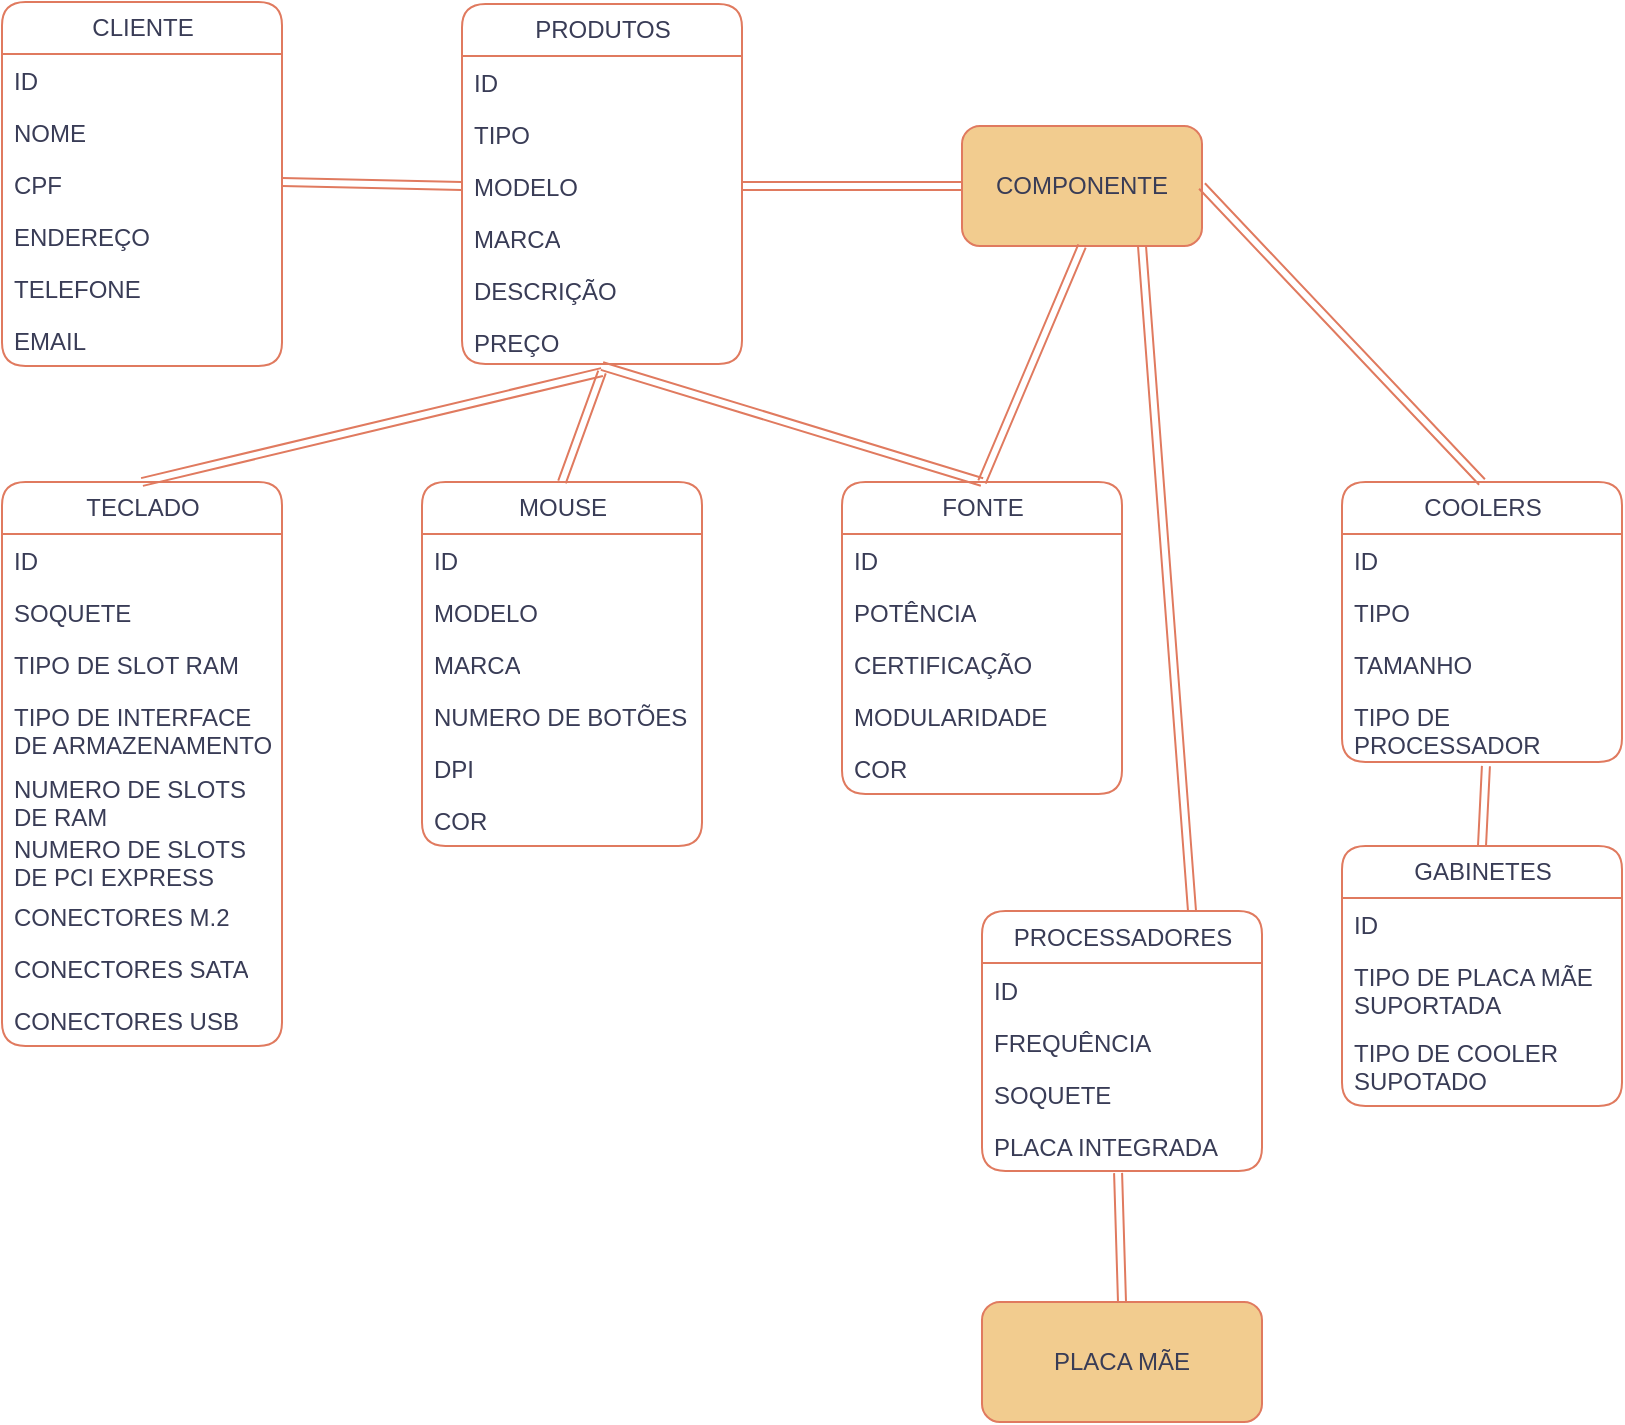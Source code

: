 <mxfile version="24.0.7" type="github">
  <diagram name="Página-1" id="WwU6nu5KZuRDhJ7ggq2u">
    <mxGraphModel dx="1434" dy="818" grid="1" gridSize="10" guides="1" tooltips="1" connect="1" arrows="1" fold="1" page="1" pageScale="1" pageWidth="827" pageHeight="1169" math="0" shadow="0">
      <root>
        <mxCell id="0" />
        <mxCell id="1" parent="0" />
        <mxCell id="4pcOMgqvXf5vWYOCmMW--1" value="CLIENTE" style="swimlane;fontStyle=0;childLayout=stackLayout;horizontal=1;startSize=26;fillColor=none;horizontalStack=0;resizeParent=1;resizeParentMax=0;resizeLast=0;collapsible=1;marginBottom=0;html=1;labelBackgroundColor=none;rounded=1;strokeColor=#E07A5F;fontColor=#393C56;" vertex="1" parent="1">
          <mxGeometry width="140" height="182" as="geometry" />
        </mxCell>
        <mxCell id="4pcOMgqvXf5vWYOCmMW--2" value="ID" style="text;strokeColor=none;fillColor=none;align=left;verticalAlign=top;spacingLeft=4;spacingRight=4;overflow=hidden;rotatable=0;points=[[0,0.5],[1,0.5]];portConstraint=eastwest;whiteSpace=wrap;html=1;labelBackgroundColor=none;rounded=1;fontColor=#393C56;" vertex="1" parent="4pcOMgqvXf5vWYOCmMW--1">
          <mxGeometry y="26" width="140" height="26" as="geometry" />
        </mxCell>
        <mxCell id="4pcOMgqvXf5vWYOCmMW--3" value="NOME" style="text;strokeColor=none;fillColor=none;align=left;verticalAlign=top;spacingLeft=4;spacingRight=4;overflow=hidden;rotatable=0;points=[[0,0.5],[1,0.5]];portConstraint=eastwest;whiteSpace=wrap;html=1;labelBackgroundColor=none;rounded=1;fontColor=#393C56;" vertex="1" parent="4pcOMgqvXf5vWYOCmMW--1">
          <mxGeometry y="52" width="140" height="26" as="geometry" />
        </mxCell>
        <mxCell id="4pcOMgqvXf5vWYOCmMW--15" value="CPF" style="text;strokeColor=none;fillColor=none;align=left;verticalAlign=top;spacingLeft=4;spacingRight=4;overflow=hidden;rotatable=0;points=[[0,0.5],[1,0.5]];portConstraint=eastwest;whiteSpace=wrap;html=1;labelBackgroundColor=none;rounded=1;fontColor=#393C56;" vertex="1" parent="4pcOMgqvXf5vWYOCmMW--1">
          <mxGeometry y="78" width="140" height="26" as="geometry" />
        </mxCell>
        <mxCell id="4pcOMgqvXf5vWYOCmMW--16" value="ENDEREÇO" style="text;strokeColor=none;fillColor=none;align=left;verticalAlign=top;spacingLeft=4;spacingRight=4;overflow=hidden;rotatable=0;points=[[0,0.5],[1,0.5]];portConstraint=eastwest;whiteSpace=wrap;html=1;labelBackgroundColor=none;rounded=1;fontColor=#393C56;" vertex="1" parent="4pcOMgqvXf5vWYOCmMW--1">
          <mxGeometry y="104" width="140" height="26" as="geometry" />
        </mxCell>
        <mxCell id="4pcOMgqvXf5vWYOCmMW--17" value="TELEFONE" style="text;strokeColor=none;fillColor=none;align=left;verticalAlign=top;spacingLeft=4;spacingRight=4;overflow=hidden;rotatable=0;points=[[0,0.5],[1,0.5]];portConstraint=eastwest;whiteSpace=wrap;html=1;labelBackgroundColor=none;rounded=1;fontColor=#393C56;" vertex="1" parent="4pcOMgqvXf5vWYOCmMW--1">
          <mxGeometry y="130" width="140" height="26" as="geometry" />
        </mxCell>
        <mxCell id="4pcOMgqvXf5vWYOCmMW--18" value="EMAIL" style="text;strokeColor=none;fillColor=none;align=left;verticalAlign=top;spacingLeft=4;spacingRight=4;overflow=hidden;rotatable=0;points=[[0,0.5],[1,0.5]];portConstraint=eastwest;whiteSpace=wrap;html=1;labelBackgroundColor=none;rounded=1;fontColor=#393C56;" vertex="1" parent="4pcOMgqvXf5vWYOCmMW--1">
          <mxGeometry y="156" width="140" height="26" as="geometry" />
        </mxCell>
        <mxCell id="4pcOMgqvXf5vWYOCmMW--8" value="PRODUTOS" style="swimlane;fontStyle=0;childLayout=stackLayout;horizontal=1;startSize=26;fillColor=none;horizontalStack=0;resizeParent=1;resizeParentMax=0;resizeLast=0;collapsible=1;marginBottom=0;html=1;labelBackgroundColor=none;rounded=1;strokeColor=#E07A5F;fontColor=#393C56;" vertex="1" parent="1">
          <mxGeometry x="230" y="1" width="140" height="180" as="geometry" />
        </mxCell>
        <mxCell id="4pcOMgqvXf5vWYOCmMW--9" value="ID" style="text;strokeColor=none;fillColor=none;align=left;verticalAlign=top;spacingLeft=4;spacingRight=4;overflow=hidden;rotatable=0;points=[[0,0.5],[1,0.5]];portConstraint=eastwest;whiteSpace=wrap;html=1;labelBackgroundColor=none;rounded=1;fontColor=#393C56;" vertex="1" parent="4pcOMgqvXf5vWYOCmMW--8">
          <mxGeometry y="26" width="140" height="26" as="geometry" />
        </mxCell>
        <mxCell id="4pcOMgqvXf5vWYOCmMW--10" value="TIPO" style="text;strokeColor=none;fillColor=none;align=left;verticalAlign=top;spacingLeft=4;spacingRight=4;overflow=hidden;rotatable=0;points=[[0,0.5],[1,0.5]];portConstraint=eastwest;whiteSpace=wrap;html=1;labelBackgroundColor=none;rounded=1;fontColor=#393C56;" vertex="1" parent="4pcOMgqvXf5vWYOCmMW--8">
          <mxGeometry y="52" width="140" height="26" as="geometry" />
        </mxCell>
        <mxCell id="4pcOMgqvXf5vWYOCmMW--11" value="MODELO" style="text;strokeColor=none;fillColor=none;align=left;verticalAlign=top;spacingLeft=4;spacingRight=4;overflow=hidden;rotatable=0;points=[[0,0.5],[1,0.5]];portConstraint=eastwest;whiteSpace=wrap;html=1;labelBackgroundColor=none;rounded=1;fontColor=#393C56;" vertex="1" parent="4pcOMgqvXf5vWYOCmMW--8">
          <mxGeometry y="78" width="140" height="26" as="geometry" />
        </mxCell>
        <mxCell id="4pcOMgqvXf5vWYOCmMW--12" value="MARCA" style="text;strokeColor=none;fillColor=none;align=left;verticalAlign=top;spacingLeft=4;spacingRight=4;overflow=hidden;rotatable=0;points=[[0,0.5],[1,0.5]];portConstraint=eastwest;whiteSpace=wrap;html=1;labelBackgroundColor=none;rounded=1;fontColor=#393C56;" vertex="1" parent="4pcOMgqvXf5vWYOCmMW--8">
          <mxGeometry y="104" width="140" height="26" as="geometry" />
        </mxCell>
        <mxCell id="4pcOMgqvXf5vWYOCmMW--13" value="DESCRIÇÃO" style="text;strokeColor=none;fillColor=none;align=left;verticalAlign=top;spacingLeft=4;spacingRight=4;overflow=hidden;rotatable=0;points=[[0,0.5],[1,0.5]];portConstraint=eastwest;whiteSpace=wrap;html=1;labelBackgroundColor=none;rounded=1;fontColor=#393C56;" vertex="1" parent="4pcOMgqvXf5vWYOCmMW--8">
          <mxGeometry y="130" width="140" height="26" as="geometry" />
        </mxCell>
        <mxCell id="4pcOMgqvXf5vWYOCmMW--14" value="PREÇO" style="text;strokeColor=none;fillColor=none;align=left;verticalAlign=top;spacingLeft=4;spacingRight=4;overflow=hidden;rotatable=0;points=[[0,0.5],[1,0.5]];portConstraint=eastwest;whiteSpace=wrap;html=1;labelBackgroundColor=none;rounded=1;fontColor=#393C56;" vertex="1" parent="4pcOMgqvXf5vWYOCmMW--8">
          <mxGeometry y="156" width="140" height="24" as="geometry" />
        </mxCell>
        <mxCell id="4pcOMgqvXf5vWYOCmMW--19" value="FONTE" style="swimlane;fontStyle=0;childLayout=stackLayout;horizontal=1;startSize=26;fillColor=none;horizontalStack=0;resizeParent=1;resizeParentMax=0;resizeLast=0;collapsible=1;marginBottom=0;html=1;labelBackgroundColor=none;rounded=1;strokeColor=#E07A5F;fontColor=#393C56;" vertex="1" parent="1">
          <mxGeometry x="420" y="240" width="140" height="156" as="geometry" />
        </mxCell>
        <mxCell id="4pcOMgqvXf5vWYOCmMW--20" value="ID" style="text;strokeColor=none;fillColor=none;align=left;verticalAlign=top;spacingLeft=4;spacingRight=4;overflow=hidden;rotatable=0;points=[[0,0.5],[1,0.5]];portConstraint=eastwest;whiteSpace=wrap;html=1;labelBackgroundColor=none;rounded=1;fontColor=#393C56;" vertex="1" parent="4pcOMgqvXf5vWYOCmMW--19">
          <mxGeometry y="26" width="140" height="26" as="geometry" />
        </mxCell>
        <mxCell id="4pcOMgqvXf5vWYOCmMW--21" value="POTÊNCIA" style="text;strokeColor=none;fillColor=none;align=left;verticalAlign=top;spacingLeft=4;spacingRight=4;overflow=hidden;rotatable=0;points=[[0,0.5],[1,0.5]];portConstraint=eastwest;whiteSpace=wrap;html=1;labelBackgroundColor=none;rounded=1;fontColor=#393C56;" vertex="1" parent="4pcOMgqvXf5vWYOCmMW--19">
          <mxGeometry y="52" width="140" height="26" as="geometry" />
        </mxCell>
        <mxCell id="4pcOMgqvXf5vWYOCmMW--22" value="CERTIFICAÇÃO" style="text;strokeColor=none;fillColor=none;align=left;verticalAlign=top;spacingLeft=4;spacingRight=4;overflow=hidden;rotatable=0;points=[[0,0.5],[1,0.5]];portConstraint=eastwest;whiteSpace=wrap;html=1;labelBackgroundColor=none;rounded=1;fontColor=#393C56;" vertex="1" parent="4pcOMgqvXf5vWYOCmMW--19">
          <mxGeometry y="78" width="140" height="26" as="geometry" />
        </mxCell>
        <mxCell id="4pcOMgqvXf5vWYOCmMW--23" value="MODULARIDADE" style="text;strokeColor=none;fillColor=none;align=left;verticalAlign=top;spacingLeft=4;spacingRight=4;overflow=hidden;rotatable=0;points=[[0,0.5],[1,0.5]];portConstraint=eastwest;whiteSpace=wrap;html=1;labelBackgroundColor=none;rounded=1;fontColor=#393C56;" vertex="1" parent="4pcOMgqvXf5vWYOCmMW--19">
          <mxGeometry y="104" width="140" height="26" as="geometry" />
        </mxCell>
        <mxCell id="4pcOMgqvXf5vWYOCmMW--24" value="COR" style="text;strokeColor=none;fillColor=none;align=left;verticalAlign=top;spacingLeft=4;spacingRight=4;overflow=hidden;rotatable=0;points=[[0,0.5],[1,0.5]];portConstraint=eastwest;whiteSpace=wrap;html=1;labelBackgroundColor=none;rounded=1;fontColor=#393C56;" vertex="1" parent="4pcOMgqvXf5vWYOCmMW--19">
          <mxGeometry y="130" width="140" height="26" as="geometry" />
        </mxCell>
        <mxCell id="4pcOMgqvXf5vWYOCmMW--25" value="TECLADO" style="swimlane;fontStyle=0;childLayout=stackLayout;horizontal=1;startSize=26;fillColor=none;horizontalStack=0;resizeParent=1;resizeParentMax=0;resizeLast=0;collapsible=1;marginBottom=0;html=1;labelBackgroundColor=none;rounded=1;strokeColor=#E07A5F;fontColor=#393C56;" vertex="1" parent="1">
          <mxGeometry y="240" width="140" height="282" as="geometry" />
        </mxCell>
        <mxCell id="4pcOMgqvXf5vWYOCmMW--26" value="ID" style="text;strokeColor=none;fillColor=none;align=left;verticalAlign=top;spacingLeft=4;spacingRight=4;overflow=hidden;rotatable=0;points=[[0,0.5],[1,0.5]];portConstraint=eastwest;whiteSpace=wrap;html=1;labelBackgroundColor=none;rounded=1;fontColor=#393C56;" vertex="1" parent="4pcOMgqvXf5vWYOCmMW--25">
          <mxGeometry y="26" width="140" height="26" as="geometry" />
        </mxCell>
        <mxCell id="4pcOMgqvXf5vWYOCmMW--27" value="SOQUETE" style="text;strokeColor=none;fillColor=none;align=left;verticalAlign=top;spacingLeft=4;spacingRight=4;overflow=hidden;rotatable=0;points=[[0,0.5],[1,0.5]];portConstraint=eastwest;whiteSpace=wrap;html=1;labelBackgroundColor=none;rounded=1;fontColor=#393C56;" vertex="1" parent="4pcOMgqvXf5vWYOCmMW--25">
          <mxGeometry y="52" width="140" height="26" as="geometry" />
        </mxCell>
        <mxCell id="4pcOMgqvXf5vWYOCmMW--28" value="TIPO DE SLOT RAM" style="text;strokeColor=none;fillColor=none;align=left;verticalAlign=top;spacingLeft=4;spacingRight=4;overflow=hidden;rotatable=0;points=[[0,0.5],[1,0.5]];portConstraint=eastwest;whiteSpace=wrap;html=1;labelBackgroundColor=none;rounded=1;fontColor=#393C56;" vertex="1" parent="4pcOMgqvXf5vWYOCmMW--25">
          <mxGeometry y="78" width="140" height="26" as="geometry" />
        </mxCell>
        <mxCell id="4pcOMgqvXf5vWYOCmMW--33" value="TIPO DE INTERFACE DE ARMAZENAMENTO" style="text;strokeColor=none;fillColor=none;align=left;verticalAlign=top;spacingLeft=4;spacingRight=4;overflow=hidden;rotatable=0;points=[[0,0.5],[1,0.5]];portConstraint=eastwest;whiteSpace=wrap;html=1;labelBackgroundColor=none;rounded=1;fontColor=#393C56;" vertex="1" parent="4pcOMgqvXf5vWYOCmMW--25">
          <mxGeometry y="104" width="140" height="36" as="geometry" />
        </mxCell>
        <mxCell id="4pcOMgqvXf5vWYOCmMW--34" value="NUMERO DE SLOTS DE RAM" style="text;strokeColor=none;fillColor=none;align=left;verticalAlign=top;spacingLeft=4;spacingRight=4;overflow=hidden;rotatable=0;points=[[0,0.5],[1,0.5]];portConstraint=eastwest;whiteSpace=wrap;html=1;labelBackgroundColor=none;rounded=1;fontColor=#393C56;" vertex="1" parent="4pcOMgqvXf5vWYOCmMW--25">
          <mxGeometry y="140" width="140" height="30" as="geometry" />
        </mxCell>
        <mxCell id="4pcOMgqvXf5vWYOCmMW--35" value="NUMERO DE SLOTS DE PCI EXPRESS" style="text;strokeColor=none;fillColor=none;align=left;verticalAlign=top;spacingLeft=4;spacingRight=4;overflow=hidden;rotatable=0;points=[[0,0.5],[1,0.5]];portConstraint=eastwest;whiteSpace=wrap;html=1;labelBackgroundColor=none;rounded=1;fontColor=#393C56;" vertex="1" parent="4pcOMgqvXf5vWYOCmMW--25">
          <mxGeometry y="170" width="140" height="34" as="geometry" />
        </mxCell>
        <mxCell id="4pcOMgqvXf5vWYOCmMW--36" value="CONECTORES M.2" style="text;strokeColor=none;fillColor=none;align=left;verticalAlign=top;spacingLeft=4;spacingRight=4;overflow=hidden;rotatable=0;points=[[0,0.5],[1,0.5]];portConstraint=eastwest;whiteSpace=wrap;html=1;labelBackgroundColor=none;rounded=1;fontColor=#393C56;" vertex="1" parent="4pcOMgqvXf5vWYOCmMW--25">
          <mxGeometry y="204" width="140" height="26" as="geometry" />
        </mxCell>
        <mxCell id="4pcOMgqvXf5vWYOCmMW--37" value="CONECTORES SATA" style="text;strokeColor=none;fillColor=none;align=left;verticalAlign=top;spacingLeft=4;spacingRight=4;overflow=hidden;rotatable=0;points=[[0,0.5],[1,0.5]];portConstraint=eastwest;whiteSpace=wrap;html=1;labelBackgroundColor=none;rounded=1;fontColor=#393C56;" vertex="1" parent="4pcOMgqvXf5vWYOCmMW--25">
          <mxGeometry y="230" width="140" height="26" as="geometry" />
        </mxCell>
        <mxCell id="4pcOMgqvXf5vWYOCmMW--38" value="CONECTORES USB" style="text;strokeColor=none;fillColor=none;align=left;verticalAlign=top;spacingLeft=4;spacingRight=4;overflow=hidden;rotatable=0;points=[[0,0.5],[1,0.5]];portConstraint=eastwest;whiteSpace=wrap;html=1;labelBackgroundColor=none;rounded=1;fontColor=#393C56;" vertex="1" parent="4pcOMgqvXf5vWYOCmMW--25">
          <mxGeometry y="256" width="140" height="26" as="geometry" />
        </mxCell>
        <mxCell id="4pcOMgqvXf5vWYOCmMW--39" value="MOUSE" style="swimlane;fontStyle=0;childLayout=stackLayout;horizontal=1;startSize=26;fillColor=none;horizontalStack=0;resizeParent=1;resizeParentMax=0;resizeLast=0;collapsible=1;marginBottom=0;html=1;labelBackgroundColor=none;rounded=1;strokeColor=#E07A5F;fontColor=#393C56;" vertex="1" parent="1">
          <mxGeometry x="210" y="240" width="140" height="182" as="geometry" />
        </mxCell>
        <mxCell id="4pcOMgqvXf5vWYOCmMW--40" value="ID" style="text;strokeColor=none;fillColor=none;align=left;verticalAlign=top;spacingLeft=4;spacingRight=4;overflow=hidden;rotatable=0;points=[[0,0.5],[1,0.5]];portConstraint=eastwest;whiteSpace=wrap;html=1;labelBackgroundColor=none;rounded=1;fontColor=#393C56;" vertex="1" parent="4pcOMgqvXf5vWYOCmMW--39">
          <mxGeometry y="26" width="140" height="26" as="geometry" />
        </mxCell>
        <mxCell id="4pcOMgqvXf5vWYOCmMW--41" value="MODELO" style="text;strokeColor=none;fillColor=none;align=left;verticalAlign=top;spacingLeft=4;spacingRight=4;overflow=hidden;rotatable=0;points=[[0,0.5],[1,0.5]];portConstraint=eastwest;whiteSpace=wrap;html=1;labelBackgroundColor=none;rounded=1;fontColor=#393C56;" vertex="1" parent="4pcOMgqvXf5vWYOCmMW--39">
          <mxGeometry y="52" width="140" height="26" as="geometry" />
        </mxCell>
        <mxCell id="4pcOMgqvXf5vWYOCmMW--42" value="MARCA" style="text;strokeColor=none;fillColor=none;align=left;verticalAlign=top;spacingLeft=4;spacingRight=4;overflow=hidden;rotatable=0;points=[[0,0.5],[1,0.5]];portConstraint=eastwest;whiteSpace=wrap;html=1;labelBackgroundColor=none;rounded=1;fontColor=#393C56;" vertex="1" parent="4pcOMgqvXf5vWYOCmMW--39">
          <mxGeometry y="78" width="140" height="26" as="geometry" />
        </mxCell>
        <mxCell id="4pcOMgqvXf5vWYOCmMW--43" value="NUMERO DE BOTÕES" style="text;strokeColor=none;fillColor=none;align=left;verticalAlign=top;spacingLeft=4;spacingRight=4;overflow=hidden;rotatable=0;points=[[0,0.5],[1,0.5]];portConstraint=eastwest;whiteSpace=wrap;html=1;labelBackgroundColor=none;rounded=1;fontColor=#393C56;" vertex="1" parent="4pcOMgqvXf5vWYOCmMW--39">
          <mxGeometry y="104" width="140" height="26" as="geometry" />
        </mxCell>
        <mxCell id="4pcOMgqvXf5vWYOCmMW--44" value="DPI" style="text;strokeColor=none;fillColor=none;align=left;verticalAlign=top;spacingLeft=4;spacingRight=4;overflow=hidden;rotatable=0;points=[[0,0.5],[1,0.5]];portConstraint=eastwest;whiteSpace=wrap;html=1;labelBackgroundColor=none;rounded=1;fontColor=#393C56;" vertex="1" parent="4pcOMgqvXf5vWYOCmMW--39">
          <mxGeometry y="130" width="140" height="26" as="geometry" />
        </mxCell>
        <mxCell id="4pcOMgqvXf5vWYOCmMW--45" value="COR" style="text;strokeColor=none;fillColor=none;align=left;verticalAlign=top;spacingLeft=4;spacingRight=4;overflow=hidden;rotatable=0;points=[[0,0.5],[1,0.5]];portConstraint=eastwest;whiteSpace=wrap;html=1;labelBackgroundColor=none;rounded=1;fontColor=#393C56;" vertex="1" parent="4pcOMgqvXf5vWYOCmMW--39">
          <mxGeometry y="156" width="140" height="26" as="geometry" />
        </mxCell>
        <mxCell id="4pcOMgqvXf5vWYOCmMW--46" value="PROCESSADORES" style="swimlane;fontStyle=0;childLayout=stackLayout;horizontal=1;startSize=26;fillColor=none;horizontalStack=0;resizeParent=1;resizeParentMax=0;resizeLast=0;collapsible=1;marginBottom=0;html=1;labelBackgroundColor=none;rounded=1;strokeColor=#E07A5F;fontColor=#393C56;" vertex="1" parent="1">
          <mxGeometry x="490" y="454.5" width="140" height="130" as="geometry" />
        </mxCell>
        <mxCell id="4pcOMgqvXf5vWYOCmMW--47" value="ID" style="text;strokeColor=none;fillColor=none;align=left;verticalAlign=top;spacingLeft=4;spacingRight=4;overflow=hidden;rotatable=0;points=[[0,0.5],[1,0.5]];portConstraint=eastwest;whiteSpace=wrap;html=1;labelBackgroundColor=none;rounded=1;fontColor=#393C56;" vertex="1" parent="4pcOMgqvXf5vWYOCmMW--46">
          <mxGeometry y="26" width="140" height="26" as="geometry" />
        </mxCell>
        <mxCell id="4pcOMgqvXf5vWYOCmMW--48" value="FREQUÊNCIA" style="text;strokeColor=none;fillColor=none;align=left;verticalAlign=top;spacingLeft=4;spacingRight=4;overflow=hidden;rotatable=0;points=[[0,0.5],[1,0.5]];portConstraint=eastwest;whiteSpace=wrap;html=1;labelBackgroundColor=none;rounded=1;fontColor=#393C56;" vertex="1" parent="4pcOMgqvXf5vWYOCmMW--46">
          <mxGeometry y="52" width="140" height="26" as="geometry" />
        </mxCell>
        <mxCell id="4pcOMgqvXf5vWYOCmMW--49" value="SOQUETE" style="text;strokeColor=none;fillColor=none;align=left;verticalAlign=top;spacingLeft=4;spacingRight=4;overflow=hidden;rotatable=0;points=[[0,0.5],[1,0.5]];portConstraint=eastwest;whiteSpace=wrap;html=1;labelBackgroundColor=none;rounded=1;fontColor=#393C56;" vertex="1" parent="4pcOMgqvXf5vWYOCmMW--46">
          <mxGeometry y="78" width="140" height="26" as="geometry" />
        </mxCell>
        <mxCell id="4pcOMgqvXf5vWYOCmMW--50" value="PLACA INTEGRADA" style="text;strokeColor=none;fillColor=none;align=left;verticalAlign=top;spacingLeft=4;spacingRight=4;overflow=hidden;rotatable=0;points=[[0,0.5],[1,0.5]];portConstraint=eastwest;whiteSpace=wrap;html=1;labelBackgroundColor=none;rounded=1;fontColor=#393C56;" vertex="1" parent="4pcOMgqvXf5vWYOCmMW--46">
          <mxGeometry y="104" width="140" height="26" as="geometry" />
        </mxCell>
        <mxCell id="4pcOMgqvXf5vWYOCmMW--56" value="GABINETES" style="swimlane;fontStyle=0;childLayout=stackLayout;horizontal=1;startSize=26;fillColor=none;horizontalStack=0;resizeParent=1;resizeParentMax=0;resizeLast=0;collapsible=1;marginBottom=0;html=1;labelBackgroundColor=none;rounded=1;strokeColor=#E07A5F;fontColor=#393C56;" vertex="1" parent="1">
          <mxGeometry x="670" y="422" width="140" height="130" as="geometry" />
        </mxCell>
        <mxCell id="4pcOMgqvXf5vWYOCmMW--57" value="ID" style="text;strokeColor=none;fillColor=none;align=left;verticalAlign=top;spacingLeft=4;spacingRight=4;overflow=hidden;rotatable=0;points=[[0,0.5],[1,0.5]];portConstraint=eastwest;whiteSpace=wrap;html=1;labelBackgroundColor=none;rounded=1;fontColor=#393C56;" vertex="1" parent="4pcOMgqvXf5vWYOCmMW--56">
          <mxGeometry y="26" width="140" height="26" as="geometry" />
        </mxCell>
        <mxCell id="4pcOMgqvXf5vWYOCmMW--58" value="TIPO DE PLACA MÃE SUPORTADA" style="text;strokeColor=none;fillColor=none;align=left;verticalAlign=top;spacingLeft=4;spacingRight=4;overflow=hidden;rotatable=0;points=[[0,0.5],[1,0.5]];portConstraint=eastwest;whiteSpace=wrap;html=1;labelBackgroundColor=none;rounded=1;fontColor=#393C56;" vertex="1" parent="4pcOMgqvXf5vWYOCmMW--56">
          <mxGeometry y="52" width="140" height="38" as="geometry" />
        </mxCell>
        <mxCell id="4pcOMgqvXf5vWYOCmMW--59" value="TIPO DE COOLER SUPOTADO" style="text;strokeColor=none;fillColor=none;align=left;verticalAlign=top;spacingLeft=4;spacingRight=4;overflow=hidden;rotatable=0;points=[[0,0.5],[1,0.5]];portConstraint=eastwest;whiteSpace=wrap;html=1;labelBackgroundColor=none;rounded=1;fontColor=#393C56;" vertex="1" parent="4pcOMgqvXf5vWYOCmMW--56">
          <mxGeometry y="90" width="140" height="40" as="geometry" />
        </mxCell>
        <mxCell id="4pcOMgqvXf5vWYOCmMW--61" value="" style="shape=link;html=1;rounded=1;entryX=0;entryY=0.5;entryDx=0;entryDy=0;labelBackgroundColor=none;fontColor=default;strokeColor=#E07A5F;" edge="1" parent="1" target="4pcOMgqvXf5vWYOCmMW--11">
          <mxGeometry width="100" relative="1" as="geometry">
            <mxPoint x="140" y="90" as="sourcePoint" />
            <mxPoint x="300" y="160" as="targetPoint" />
          </mxGeometry>
        </mxCell>
        <mxCell id="4pcOMgqvXf5vWYOCmMW--51" value="COOLERS" style="swimlane;fontStyle=0;childLayout=stackLayout;horizontal=1;startSize=26;fillColor=none;horizontalStack=0;resizeParent=1;resizeParentMax=0;resizeLast=0;collapsible=1;marginBottom=0;html=1;labelBackgroundColor=none;rounded=1;strokeColor=#E07A5F;fontColor=#393C56;" vertex="1" parent="1">
          <mxGeometry x="670" y="240" width="140" height="140" as="geometry" />
        </mxCell>
        <mxCell id="4pcOMgqvXf5vWYOCmMW--52" value="ID" style="text;strokeColor=none;fillColor=none;align=left;verticalAlign=top;spacingLeft=4;spacingRight=4;overflow=hidden;rotatable=0;points=[[0,0.5],[1,0.5]];portConstraint=eastwest;whiteSpace=wrap;html=1;labelBackgroundColor=none;rounded=1;fontColor=#393C56;" vertex="1" parent="4pcOMgqvXf5vWYOCmMW--51">
          <mxGeometry y="26" width="140" height="26" as="geometry" />
        </mxCell>
        <mxCell id="4pcOMgqvXf5vWYOCmMW--53" value="TIPO" style="text;strokeColor=none;fillColor=none;align=left;verticalAlign=top;spacingLeft=4;spacingRight=4;overflow=hidden;rotatable=0;points=[[0,0.5],[1,0.5]];portConstraint=eastwest;whiteSpace=wrap;html=1;labelBackgroundColor=none;rounded=1;fontColor=#393C56;" vertex="1" parent="4pcOMgqvXf5vWYOCmMW--51">
          <mxGeometry y="52" width="140" height="26" as="geometry" />
        </mxCell>
        <mxCell id="4pcOMgqvXf5vWYOCmMW--54" value="TAMANHO" style="text;strokeColor=none;fillColor=none;align=left;verticalAlign=top;spacingLeft=4;spacingRight=4;overflow=hidden;rotatable=0;points=[[0,0.5],[1,0.5]];portConstraint=eastwest;whiteSpace=wrap;html=1;labelBackgroundColor=none;rounded=1;fontColor=#393C56;" vertex="1" parent="4pcOMgqvXf5vWYOCmMW--51">
          <mxGeometry y="78" width="140" height="26" as="geometry" />
        </mxCell>
        <mxCell id="4pcOMgqvXf5vWYOCmMW--55" value="TIPO DE PROCESSADOR" style="text;strokeColor=none;fillColor=none;align=left;verticalAlign=top;spacingLeft=4;spacingRight=4;overflow=hidden;rotatable=0;points=[[0,0.5],[1,0.5]];portConstraint=eastwest;whiteSpace=wrap;html=1;labelBackgroundColor=none;rounded=1;fontColor=#393C56;" vertex="1" parent="4pcOMgqvXf5vWYOCmMW--51">
          <mxGeometry y="104" width="140" height="36" as="geometry" />
        </mxCell>
        <mxCell id="4pcOMgqvXf5vWYOCmMW--70" value="PLACA MÃE" style="rounded=1;whiteSpace=wrap;html=1;labelBackgroundColor=none;fillColor=#F2CC8F;strokeColor=#E07A5F;fontColor=#393C56;" vertex="1" parent="1">
          <mxGeometry x="490" y="650" width="140" height="60" as="geometry" />
        </mxCell>
        <mxCell id="4pcOMgqvXf5vWYOCmMW--71" value="" style="shape=link;html=1;rounded=1;entryX=0.486;entryY=1.038;entryDx=0;entryDy=0;entryPerimeter=0;exitX=0.5;exitY=0;exitDx=0;exitDy=0;labelBackgroundColor=none;fontColor=default;strokeColor=#E07A5F;" edge="1" parent="1" source="4pcOMgqvXf5vWYOCmMW--70" target="4pcOMgqvXf5vWYOCmMW--50">
          <mxGeometry width="100" relative="1" as="geometry">
            <mxPoint x="650" y="670" as="sourcePoint" />
            <mxPoint x="750" y="670" as="targetPoint" />
          </mxGeometry>
        </mxCell>
        <mxCell id="4pcOMgqvXf5vWYOCmMW--72" value="" style="shape=link;html=1;rounded=1;exitX=0.514;exitY=1.056;exitDx=0;exitDy=0;entryX=0.5;entryY=0;entryDx=0;entryDy=0;exitPerimeter=0;labelBackgroundColor=none;fontColor=default;strokeColor=#E07A5F;" edge="1" parent="1" source="4pcOMgqvXf5vWYOCmMW--55" target="4pcOMgqvXf5vWYOCmMW--56">
          <mxGeometry width="100" relative="1" as="geometry">
            <mxPoint x="530" y="80" as="sourcePoint" />
            <mxPoint x="630" y="80" as="targetPoint" />
          </mxGeometry>
        </mxCell>
        <mxCell id="4pcOMgqvXf5vWYOCmMW--73" value="COMPONENTE" style="rounded=1;whiteSpace=wrap;html=1;labelBackgroundColor=none;fillColor=#F2CC8F;strokeColor=#E07A5F;fontColor=#393C56;" vertex="1" parent="1">
          <mxGeometry x="480" y="62" width="120" height="60" as="geometry" />
        </mxCell>
        <mxCell id="4pcOMgqvXf5vWYOCmMW--75" value="" style="shape=link;html=1;rounded=1;exitX=1;exitY=0.5;exitDx=0;exitDy=0;entryX=0;entryY=0.5;entryDx=0;entryDy=0;labelBackgroundColor=none;fontColor=default;strokeColor=#E07A5F;" edge="1" parent="1" source="4pcOMgqvXf5vWYOCmMW--11" target="4pcOMgqvXf5vWYOCmMW--73">
          <mxGeometry width="100" relative="1" as="geometry">
            <mxPoint x="370" y="90" as="sourcePoint" />
            <mxPoint x="470" y="90" as="targetPoint" />
          </mxGeometry>
        </mxCell>
        <mxCell id="4pcOMgqvXf5vWYOCmMW--76" value="" style="shape=link;html=1;rounded=1;exitX=0.5;exitY=1.167;exitDx=0;exitDy=0;exitPerimeter=0;entryX=0.5;entryY=0;entryDx=0;entryDy=0;labelBackgroundColor=none;fontColor=default;strokeColor=#E07A5F;" edge="1" parent="1" source="4pcOMgqvXf5vWYOCmMW--14" target="4pcOMgqvXf5vWYOCmMW--39">
          <mxGeometry width="100" relative="1" as="geometry">
            <mxPoint x="280" y="200" as="sourcePoint" />
            <mxPoint x="380" y="200" as="targetPoint" />
          </mxGeometry>
        </mxCell>
        <mxCell id="4pcOMgqvXf5vWYOCmMW--77" value="" style="shape=link;html=1;rounded=1;exitX=0.5;exitY=0;exitDx=0;exitDy=0;entryX=0.5;entryY=1.167;entryDx=0;entryDy=0;entryPerimeter=0;labelBackgroundColor=none;fontColor=default;strokeColor=#E07A5F;" edge="1" parent="1" source="4pcOMgqvXf5vWYOCmMW--25" target="4pcOMgqvXf5vWYOCmMW--14">
          <mxGeometry width="100" relative="1" as="geometry">
            <mxPoint x="100" y="200" as="sourcePoint" />
            <mxPoint x="200" y="200" as="targetPoint" />
          </mxGeometry>
        </mxCell>
        <mxCell id="4pcOMgqvXf5vWYOCmMW--78" value="" style="shape=link;html=1;rounded=1;exitX=0.5;exitY=1.042;exitDx=0;exitDy=0;exitPerimeter=0;entryX=0.5;entryY=0;entryDx=0;entryDy=0;labelBackgroundColor=none;fontColor=default;strokeColor=#E07A5F;" edge="1" parent="1" source="4pcOMgqvXf5vWYOCmMW--14" target="4pcOMgqvXf5vWYOCmMW--19">
          <mxGeometry width="100" relative="1" as="geometry">
            <mxPoint x="370" y="220" as="sourcePoint" />
            <mxPoint x="470" y="220" as="targetPoint" />
          </mxGeometry>
        </mxCell>
        <mxCell id="4pcOMgqvXf5vWYOCmMW--79" value="" style="shape=link;html=1;rounded=1;exitX=0.5;exitY=0;exitDx=0;exitDy=0;entryX=0.5;entryY=1;entryDx=0;entryDy=0;labelBackgroundColor=none;fontColor=default;strokeColor=#E07A5F;" edge="1" parent="1" source="4pcOMgqvXf5vWYOCmMW--19" target="4pcOMgqvXf5vWYOCmMW--73">
          <mxGeometry width="100" relative="1" as="geometry">
            <mxPoint x="530" y="180" as="sourcePoint" />
            <mxPoint x="630" y="180" as="targetPoint" />
          </mxGeometry>
        </mxCell>
        <mxCell id="4pcOMgqvXf5vWYOCmMW--80" value="" style="shape=link;html=1;rounded=1;exitX=1;exitY=0.5;exitDx=0;exitDy=0;entryX=0.5;entryY=0;entryDx=0;entryDy=0;labelBackgroundColor=none;fontColor=default;strokeColor=#E07A5F;" edge="1" parent="1" source="4pcOMgqvXf5vWYOCmMW--73" target="4pcOMgqvXf5vWYOCmMW--51">
          <mxGeometry width="100" relative="1" as="geometry">
            <mxPoint x="640" y="170" as="sourcePoint" />
            <mxPoint x="740" y="170" as="targetPoint" />
          </mxGeometry>
        </mxCell>
        <mxCell id="4pcOMgqvXf5vWYOCmMW--81" value="" style="shape=link;html=1;rounded=1;exitX=0.75;exitY=1;exitDx=0;exitDy=0;entryX=0.75;entryY=0;entryDx=0;entryDy=0;labelBackgroundColor=none;fontColor=default;strokeColor=#E07A5F;" edge="1" parent="1" source="4pcOMgqvXf5vWYOCmMW--73" target="4pcOMgqvXf5vWYOCmMW--46">
          <mxGeometry width="100" relative="1" as="geometry">
            <mxPoint x="560" y="180" as="sourcePoint" />
            <mxPoint x="660" y="180" as="targetPoint" />
          </mxGeometry>
        </mxCell>
      </root>
    </mxGraphModel>
  </diagram>
</mxfile>
